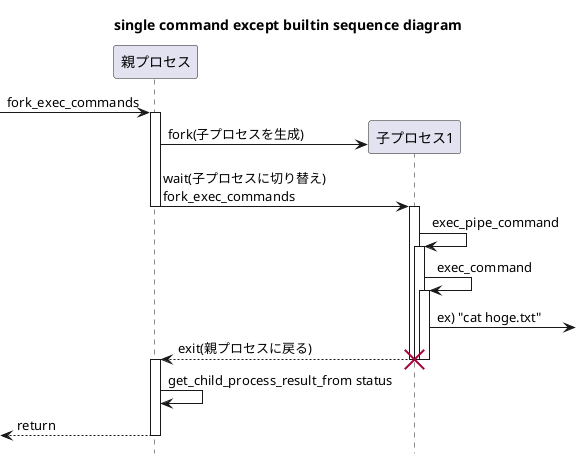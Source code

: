 

@startuml
title single command except builtin sequence diagram
hide footbox

participant "親プロセス" as Parent
participant "子プロセス1" as Child1

[-> Parent : fork_exec_commands
activate Parent
create Child1
Parent -> Child1 : fork(子プロセスを生成)
Parent -> Child1 : wait(子プロセスに切り替え)\nfork_exec_commands
deactivate Parent
activate Child1
Child1 -> Child1 : exec_pipe_command
activate Child1
Child1 -> Child1 : exec_command
activate Child1
Child1->] : ex) "cat hoge.txt"
Parent <-- Child1 : exit(親プロセスに戻る)
deactivate Child1
deactivate Child1
deactivate Child1
destroy Child1
activate Parent
Parent -> Parent : get_child_process_result_from status
[<-- Parent : return
deactivate Parent

@enduml